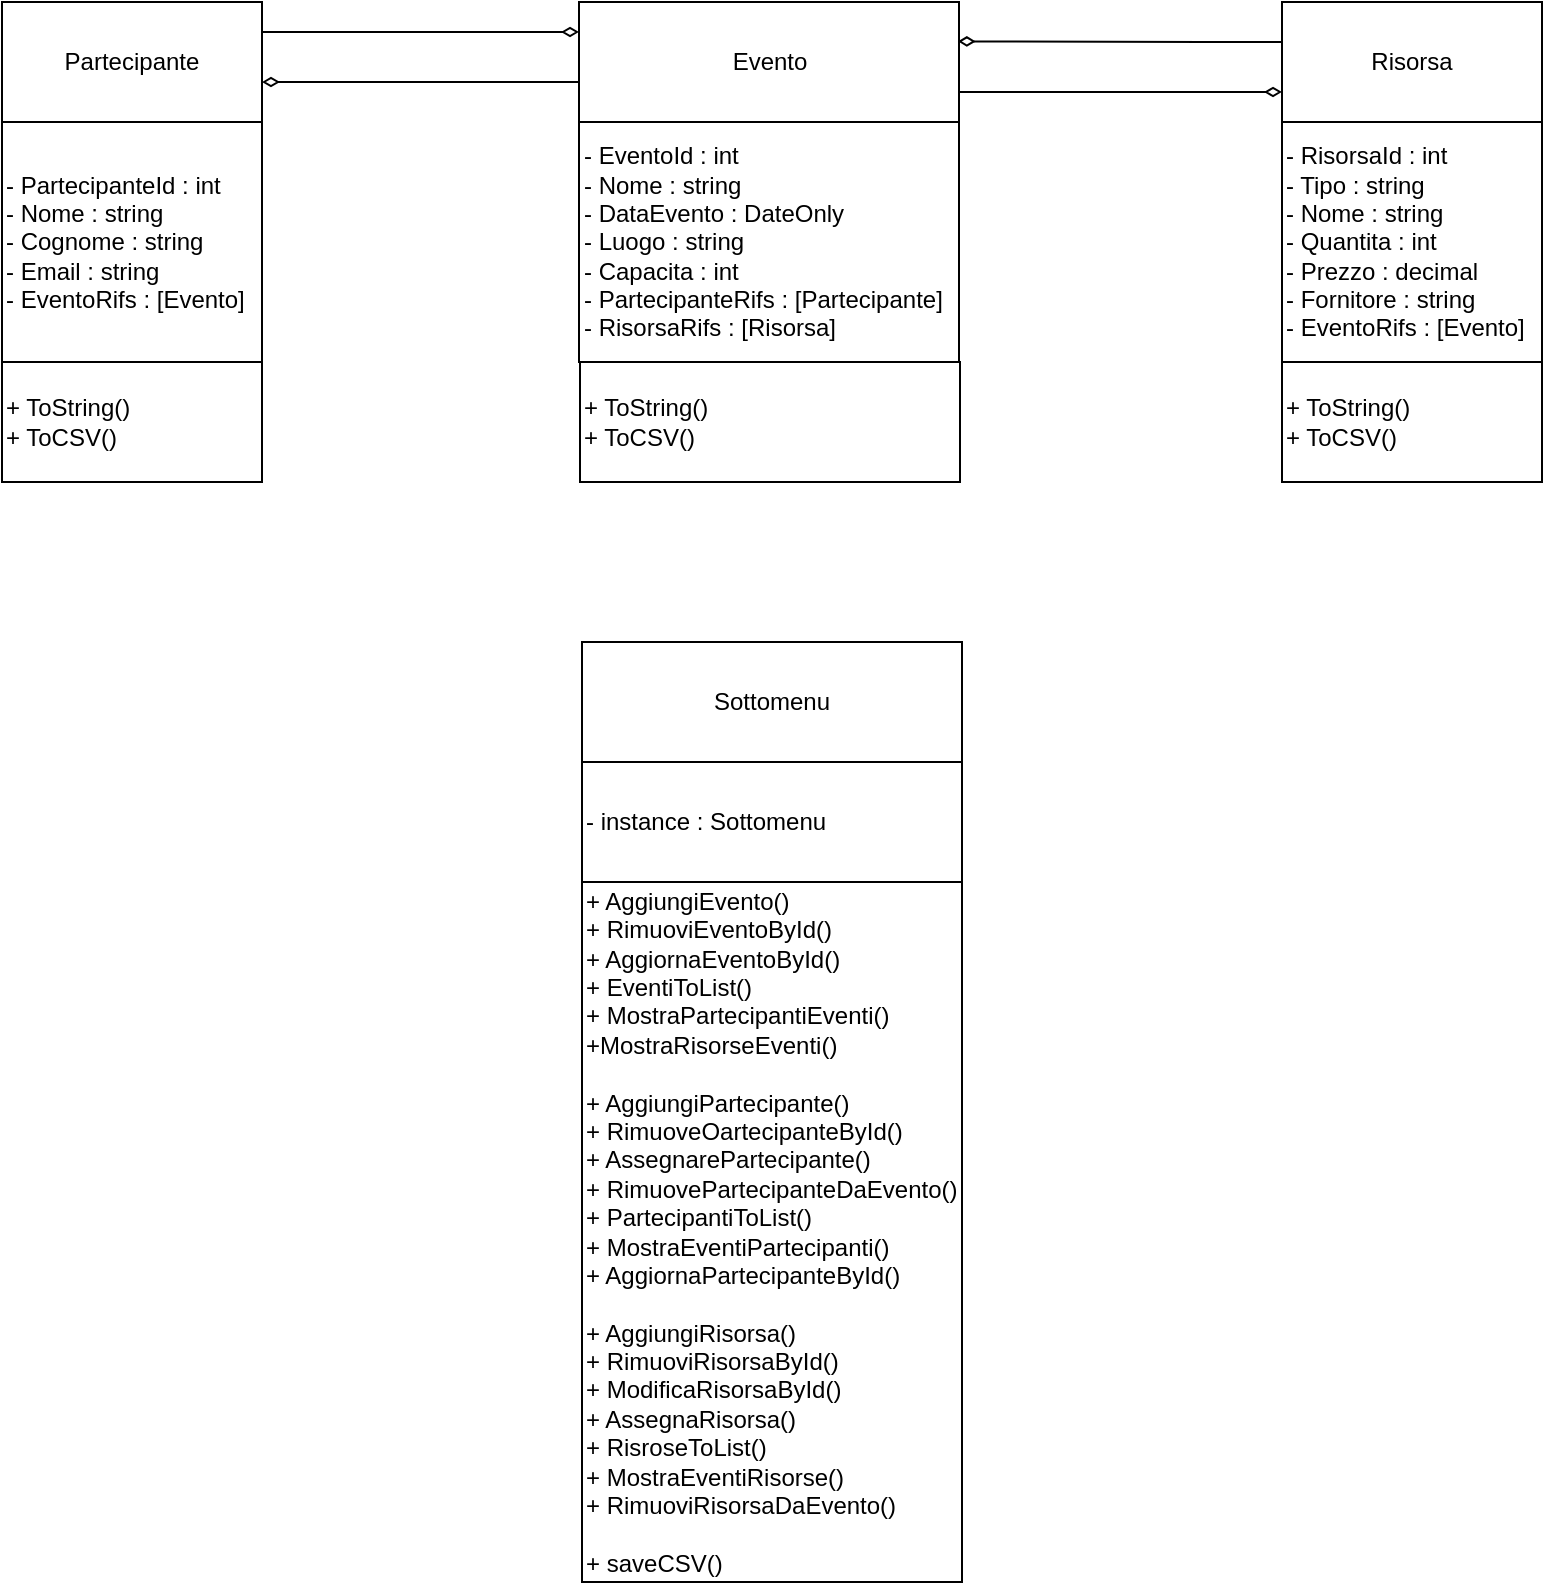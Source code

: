 <mxfile version="24.1.0" type="device">
  <diagram name="Pagina-1" id="Xs4LCTQ2g3gQoXR7LefU">
    <mxGraphModel dx="726" dy="827" grid="1" gridSize="10" guides="1" tooltips="1" connect="1" arrows="1" fold="1" page="1" pageScale="1" pageWidth="827" pageHeight="1169" math="0" shadow="0">
      <root>
        <mxCell id="0" />
        <mxCell id="1" parent="0" />
        <mxCell id="j97WTbpqLVJCXXTtme4U-12" style="edgeStyle=orthogonalEdgeStyle;rounded=0;orthogonalLoop=1;jettySize=auto;html=1;entryX=0;entryY=0.25;entryDx=0;entryDy=0;endArrow=diamondThin;endFill=0;" edge="1" parent="1" source="j97WTbpqLVJCXXTtme4U-1" target="j97WTbpqLVJCXXTtme4U-4">
          <mxGeometry relative="1" as="geometry">
            <Array as="points">
              <mxPoint x="200" y="55" />
              <mxPoint x="200" y="55" />
            </Array>
          </mxGeometry>
        </mxCell>
        <mxCell id="j97WTbpqLVJCXXTtme4U-1" value="Partecipante" style="rounded=0;whiteSpace=wrap;html=1;" vertex="1" parent="1">
          <mxGeometry x="30" y="40" width="130" height="60" as="geometry" />
        </mxCell>
        <mxCell id="j97WTbpqLVJCXXTtme4U-2" value="- PartecipanteId : int&lt;div&gt;- Nome : string&lt;/div&gt;&lt;div&gt;- Cognome : string&lt;/div&gt;&lt;div&gt;- Email : string&lt;/div&gt;&lt;div&gt;- EventoRifs : [Evento]&lt;/div&gt;" style="rounded=0;whiteSpace=wrap;html=1;align=left;" vertex="1" parent="1">
          <mxGeometry x="30" y="100" width="130" height="120" as="geometry" />
        </mxCell>
        <mxCell id="j97WTbpqLVJCXXTtme4U-3" value="+ ToString()&lt;div&gt;+ ToCSV()&lt;/div&gt;" style="rounded=0;whiteSpace=wrap;html=1;align=left;" vertex="1" parent="1">
          <mxGeometry x="30" y="220" width="130" height="60" as="geometry" />
        </mxCell>
        <mxCell id="j97WTbpqLVJCXXTtme4U-11" style="edgeStyle=orthogonalEdgeStyle;rounded=0;orthogonalLoop=1;jettySize=auto;html=1;endArrow=diamondThin;endFill=0;" edge="1" parent="1" source="j97WTbpqLVJCXXTtme4U-4">
          <mxGeometry relative="1" as="geometry">
            <mxPoint x="160" y="80" as="targetPoint" />
            <Array as="points">
              <mxPoint x="160" y="80" />
            </Array>
          </mxGeometry>
        </mxCell>
        <mxCell id="j97WTbpqLVJCXXTtme4U-15" style="edgeStyle=orthogonalEdgeStyle;rounded=0;orthogonalLoop=1;jettySize=auto;html=1;entryX=0;entryY=0.75;entryDx=0;entryDy=0;endArrow=diamondThin;endFill=0;" edge="1" parent="1" source="j97WTbpqLVJCXXTtme4U-4" target="j97WTbpqLVJCXXTtme4U-7">
          <mxGeometry relative="1" as="geometry">
            <Array as="points">
              <mxPoint x="560" y="85" />
              <mxPoint x="560" y="85" />
            </Array>
          </mxGeometry>
        </mxCell>
        <mxCell id="j97WTbpqLVJCXXTtme4U-4" value="Evento" style="rounded=0;whiteSpace=wrap;html=1;" vertex="1" parent="1">
          <mxGeometry x="318.5" y="40" width="190" height="60" as="geometry" />
        </mxCell>
        <mxCell id="j97WTbpqLVJCXXTtme4U-5" value="- EventoId : int&lt;div&gt;- Nome : string&lt;/div&gt;&lt;div&gt;- DataEvento : DateOnly&lt;/div&gt;&lt;div&gt;- Luogo : string&lt;/div&gt;&lt;div&gt;- Capacita : int&lt;/div&gt;&lt;div&gt;- PartecipanteRifs : [Partecipante]&lt;/div&gt;&lt;div&gt;- RisorsaRifs : [Risorsa]&lt;/div&gt;" style="rounded=0;whiteSpace=wrap;html=1;align=left;" vertex="1" parent="1">
          <mxGeometry x="318.5" y="100" width="190" height="120" as="geometry" />
        </mxCell>
        <mxCell id="j97WTbpqLVJCXXTtme4U-6" value="+ ToString()&lt;div&gt;+ ToCSV()&lt;/div&gt;" style="rounded=0;whiteSpace=wrap;html=1;align=left;" vertex="1" parent="1">
          <mxGeometry x="319" y="220" width="190" height="60" as="geometry" />
        </mxCell>
        <mxCell id="j97WTbpqLVJCXXTtme4U-7" value="Risorsa" style="rounded=0;whiteSpace=wrap;html=1;" vertex="1" parent="1">
          <mxGeometry x="670" y="40" width="130" height="60" as="geometry" />
        </mxCell>
        <mxCell id="j97WTbpqLVJCXXTtme4U-8" value="- RisorsaId : int&lt;div&gt;- Tipo : string&lt;/div&gt;&lt;div&gt;- Nome : string&lt;/div&gt;&lt;div&gt;- Quantita : int&lt;/div&gt;&lt;div&gt;- Prezzo : decimal&lt;/div&gt;&lt;div&gt;- Fornitore : string&lt;/div&gt;&lt;div&gt;- EventoRifs : [Evento]&lt;/div&gt;" style="rounded=0;whiteSpace=wrap;html=1;align=left;" vertex="1" parent="1">
          <mxGeometry x="670" y="100" width="130" height="120" as="geometry" />
        </mxCell>
        <mxCell id="j97WTbpqLVJCXXTtme4U-9" value="+ ToString()&lt;div&gt;+ ToCSV()&lt;/div&gt;" style="rounded=0;whiteSpace=wrap;html=1;align=left;" vertex="1" parent="1">
          <mxGeometry x="670" y="220" width="130" height="60" as="geometry" />
        </mxCell>
        <mxCell id="j97WTbpqLVJCXXTtme4U-13" style="edgeStyle=orthogonalEdgeStyle;rounded=0;orthogonalLoop=1;jettySize=auto;html=1;entryX=0.997;entryY=0.328;entryDx=0;entryDy=0;entryPerimeter=0;endArrow=diamondThin;endFill=0;" edge="1" parent="1" source="j97WTbpqLVJCXXTtme4U-7" target="j97WTbpqLVJCXXTtme4U-4">
          <mxGeometry relative="1" as="geometry">
            <Array as="points">
              <mxPoint x="630" y="60" />
              <mxPoint x="630" y="60" />
            </Array>
          </mxGeometry>
        </mxCell>
        <mxCell id="j97WTbpqLVJCXXTtme4U-16" value="Sottomenu" style="rounded=0;whiteSpace=wrap;html=1;" vertex="1" parent="1">
          <mxGeometry x="320" y="360" width="190" height="60" as="geometry" />
        </mxCell>
        <mxCell id="j97WTbpqLVJCXXTtme4U-17" value="- instance : Sottomenu" style="rounded=0;whiteSpace=wrap;html=1;align=left;" vertex="1" parent="1">
          <mxGeometry x="320" y="420" width="190" height="60" as="geometry" />
        </mxCell>
        <mxCell id="j97WTbpqLVJCXXTtme4U-18" value="+ AggiungiEvento()&lt;div&gt;+ RimuoviEventoById()&lt;/div&gt;&lt;div&gt;+ AggiornaEventoById()&lt;/div&gt;&lt;div&gt;+ EventiToList()&lt;/div&gt;&lt;div&gt;+ MostraPartecipantiEventi()&lt;/div&gt;&lt;div&gt;+MostraRisorseEventi()&lt;/div&gt;&lt;div&gt;&lt;br&gt;&lt;/div&gt;&lt;div&gt;+ AggiungiPartecipante()&lt;/div&gt;&lt;div&gt;+ RimuoveOartecipanteById()&lt;/div&gt;&lt;div&gt;+ AssegnarePartecipante()&lt;/div&gt;&lt;div&gt;+ RimuovePartecipanteDaEvento()&lt;/div&gt;&lt;div&gt;+ PartecipantiToList()&lt;/div&gt;&lt;div&gt;+ MostraEventiPartecipanti()&lt;/div&gt;&lt;div&gt;+ AggiornaPartecipanteById()&lt;/div&gt;&lt;div&gt;&lt;br&gt;&lt;/div&gt;&lt;div&gt;+ AggiungiRisorsa()&lt;/div&gt;&lt;div&gt;+ RimuoviRisorsaById()&lt;/div&gt;&lt;div&gt;+ ModificaRisorsaById()&lt;/div&gt;&lt;div&gt;+ AssegnaRisorsa()&lt;/div&gt;&lt;div&gt;+ RisroseToList()&lt;/div&gt;&lt;div&gt;+ MostraEventiRisorse()&lt;/div&gt;&lt;div&gt;+ RimuoviRisorsaDaEvento()&lt;/div&gt;&lt;div&gt;&lt;br&gt;&lt;/div&gt;&lt;div&gt;+ saveCSV()&lt;/div&gt;" style="rounded=0;whiteSpace=wrap;html=1;align=left;" vertex="1" parent="1">
          <mxGeometry x="320" y="480" width="190" height="350" as="geometry" />
        </mxCell>
      </root>
    </mxGraphModel>
  </diagram>
</mxfile>
